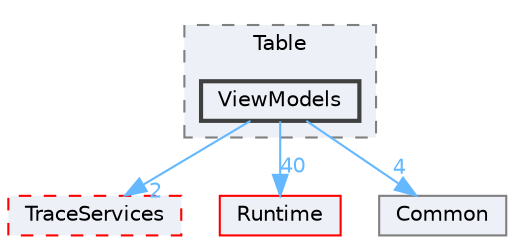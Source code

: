 digraph "ViewModels"
{
 // INTERACTIVE_SVG=YES
 // LATEX_PDF_SIZE
  bgcolor="transparent";
  edge [fontname=Helvetica,fontsize=10,labelfontname=Helvetica,labelfontsize=10];
  node [fontname=Helvetica,fontsize=10,shape=box,height=0.2,width=0.4];
  compound=true
  subgraph clusterdir_2d804c98dc90f00e46ec07f3955ba1af {
    graph [ bgcolor="#edf0f7", pencolor="grey50", label="Table", fontname=Helvetica,fontsize=10 style="filled,dashed", URL="dir_2d804c98dc90f00e46ec07f3955ba1af.html",tooltip=""]
  dir_dc16da27d1b17e0bc83c5bbe1486995a [label="ViewModels", fillcolor="#edf0f7", color="grey25", style="filled,bold", URL="dir_dc16da27d1b17e0bc83c5bbe1486995a.html",tooltip=""];
  }
  dir_02ed04284a67ebd20cd28861599f6693 [label="TraceServices", fillcolor="#edf0f7", color="red", style="filled,dashed", URL="dir_02ed04284a67ebd20cd28861599f6693.html",tooltip=""];
  dir_7536b172fbd480bfd146a1b1acd6856b [label="Runtime", fillcolor="#edf0f7", color="red", style="filled", URL="dir_7536b172fbd480bfd146a1b1acd6856b.html",tooltip=""];
  dir_a7c9ec6194cd4668d6f73db5b791c176 [label="Common", fillcolor="#edf0f7", color="grey50", style="filled", URL="dir_a7c9ec6194cd4668d6f73db5b791c176.html",tooltip=""];
  dir_dc16da27d1b17e0bc83c5bbe1486995a->dir_02ed04284a67ebd20cd28861599f6693 [headlabel="2", labeldistance=1.5 headhref="dir_001250_001195.html" href="dir_001250_001195.html" color="steelblue1" fontcolor="steelblue1"];
  dir_dc16da27d1b17e0bc83c5bbe1486995a->dir_7536b172fbd480bfd146a1b1acd6856b [headlabel="40", labeldistance=1.5 headhref="dir_001250_000984.html" href="dir_001250_000984.html" color="steelblue1" fontcolor="steelblue1"];
  dir_dc16da27d1b17e0bc83c5bbe1486995a->dir_a7c9ec6194cd4668d6f73db5b791c176 [headlabel="4", labeldistance=1.5 headhref="dir_001250_000214.html" href="dir_001250_000214.html" color="steelblue1" fontcolor="steelblue1"];
}
